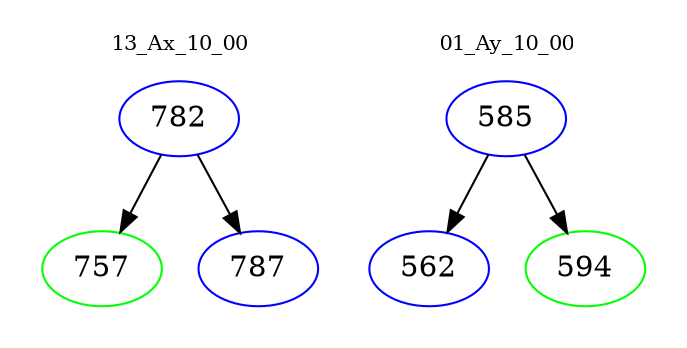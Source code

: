 digraph{
subgraph cluster_0 {
color = white
label = "13_Ax_10_00";
fontsize=10;
T0_782 [label="782", color="blue"]
T0_782 -> T0_757 [color="black"]
T0_757 [label="757", color="green"]
T0_782 -> T0_787 [color="black"]
T0_787 [label="787", color="blue"]
}
subgraph cluster_1 {
color = white
label = "01_Ay_10_00";
fontsize=10;
T1_585 [label="585", color="blue"]
T1_585 -> T1_562 [color="black"]
T1_562 [label="562", color="blue"]
T1_585 -> T1_594 [color="black"]
T1_594 [label="594", color="green"]
}
}
